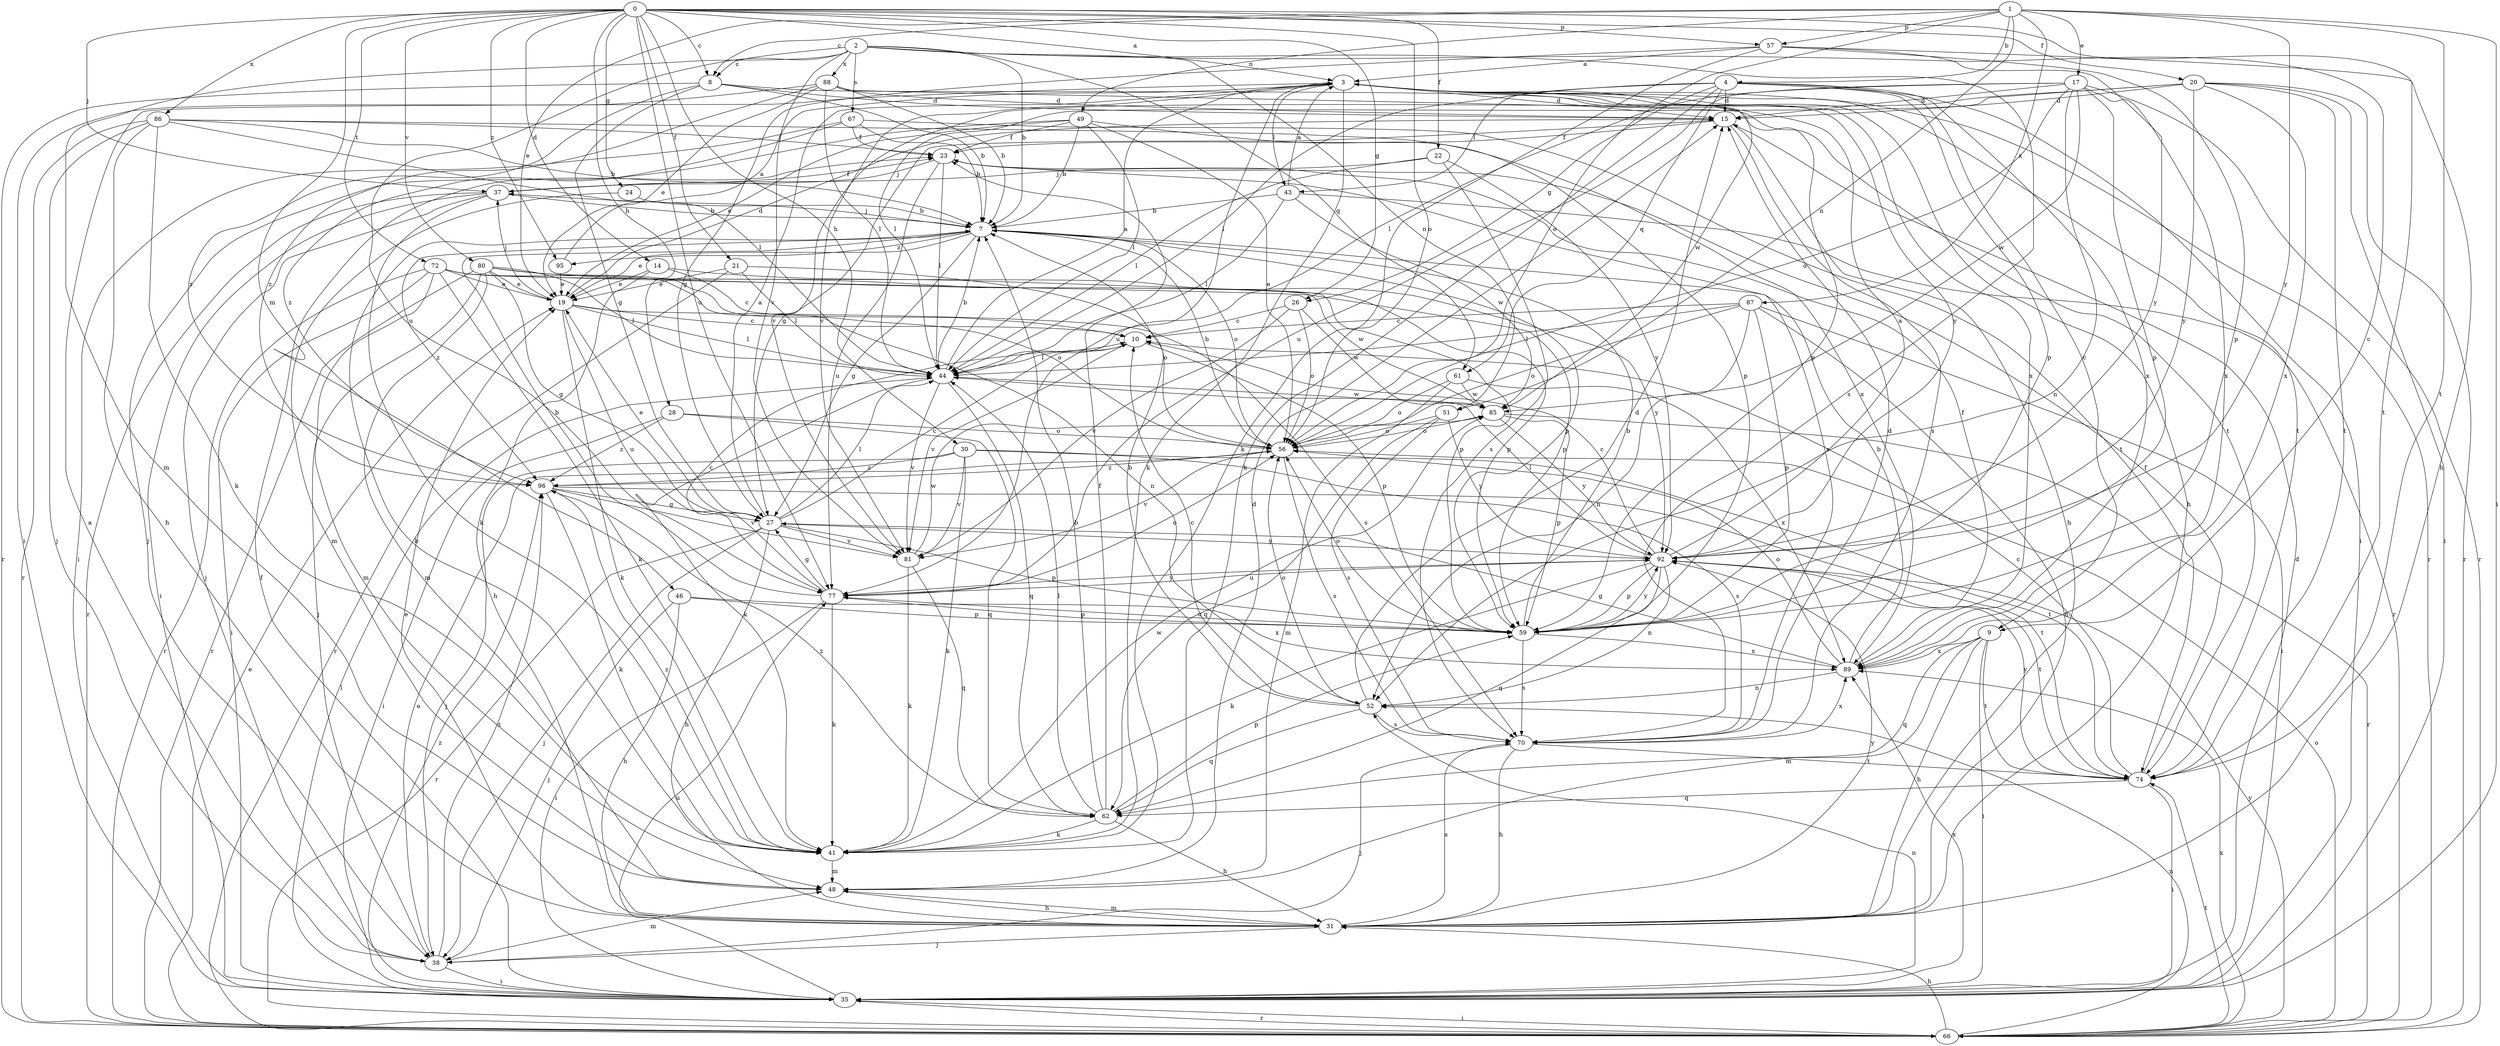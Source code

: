 strict digraph  {
0;
1;
2;
3;
4;
7;
8;
9;
10;
14;
15;
17;
19;
20;
21;
22;
23;
24;
26;
27;
28;
30;
31;
35;
37;
38;
41;
43;
44;
46;
48;
49;
51;
52;
56;
57;
59;
61;
62;
66;
67;
70;
72;
74;
77;
80;
81;
85;
86;
87;
88;
89;
92;
95;
96;
0 -> 3  [label=a];
0 -> 8  [label=c];
0 -> 14  [label=d];
0 -> 20  [label=f];
0 -> 21  [label=f];
0 -> 22  [label=f];
0 -> 24  [label=g];
0 -> 26  [label=g];
0 -> 28  [label=h];
0 -> 30  [label=h];
0 -> 31  [label=h];
0 -> 37  [label=j];
0 -> 46  [label=m];
0 -> 56  [label=o];
0 -> 57  [label=p];
0 -> 72  [label=t];
0 -> 77  [label=u];
0 -> 80  [label=v];
0 -> 86  [label=x];
0 -> 95  [label=z];
1 -> 4  [label=b];
1 -> 8  [label=c];
1 -> 17  [label=e];
1 -> 19  [label=e];
1 -> 35  [label=i];
1 -> 49  [label=n];
1 -> 51  [label=n];
1 -> 56  [label=o];
1 -> 57  [label=p];
1 -> 74  [label=t];
1 -> 87  [label=x];
1 -> 92  [label=y];
2 -> 7  [label=b];
2 -> 8  [label=c];
2 -> 9  [label=c];
2 -> 48  [label=m];
2 -> 51  [label=n];
2 -> 61  [label=q];
2 -> 67  [label=s];
2 -> 70  [label=s];
2 -> 77  [label=u];
2 -> 81  [label=v];
2 -> 88  [label=x];
3 -> 15  [label=d];
3 -> 31  [label=h];
3 -> 41  [label=k];
3 -> 43  [label=l];
3 -> 66  [label=r];
3 -> 74  [label=t];
3 -> 77  [label=u];
3 -> 81  [label=v];
3 -> 85  [label=w];
3 -> 89  [label=x];
3 -> 92  [label=y];
4 -> 9  [label=c];
4 -> 15  [label=d];
4 -> 26  [label=g];
4 -> 35  [label=i];
4 -> 41  [label=k];
4 -> 43  [label=l];
4 -> 44  [label=l];
4 -> 59  [label=p];
4 -> 61  [label=q];
4 -> 89  [label=x];
7 -> 19  [label=e];
7 -> 27  [label=g];
7 -> 37  [label=j];
7 -> 56  [label=o];
7 -> 59  [label=p];
7 -> 95  [label=z];
7 -> 96  [label=z];
8 -> 7  [label=b];
8 -> 15  [label=d];
8 -> 27  [label=g];
8 -> 66  [label=r];
8 -> 74  [label=t];
8 -> 96  [label=z];
9 -> 31  [label=h];
9 -> 35  [label=i];
9 -> 48  [label=m];
9 -> 62  [label=q];
9 -> 74  [label=t];
9 -> 89  [label=x];
10 -> 44  [label=l];
10 -> 59  [label=p];
10 -> 81  [label=v];
14 -> 10  [label=c];
14 -> 19  [label=e];
14 -> 31  [label=h];
14 -> 59  [label=p];
15 -> 23  [label=f];
15 -> 27  [label=g];
15 -> 31  [label=h];
15 -> 70  [label=s];
17 -> 15  [label=d];
17 -> 44  [label=l];
17 -> 52  [label=n];
17 -> 56  [label=o];
17 -> 59  [label=p];
17 -> 66  [label=r];
17 -> 77  [label=u];
17 -> 85  [label=w];
17 -> 89  [label=x];
19 -> 10  [label=c];
19 -> 15  [label=d];
19 -> 37  [label=j];
19 -> 41  [label=k];
19 -> 44  [label=l];
19 -> 70  [label=s];
19 -> 77  [label=u];
20 -> 15  [label=d];
20 -> 35  [label=i];
20 -> 44  [label=l];
20 -> 66  [label=r];
20 -> 74  [label=t];
20 -> 81  [label=v];
20 -> 89  [label=x];
20 -> 92  [label=y];
21 -> 19  [label=e];
21 -> 44  [label=l];
21 -> 56  [label=o];
21 -> 66  [label=r];
22 -> 37  [label=j];
22 -> 44  [label=l];
22 -> 70  [label=s];
22 -> 92  [label=y];
23 -> 37  [label=j];
23 -> 44  [label=l];
23 -> 70  [label=s];
23 -> 77  [label=u];
24 -> 7  [label=b];
24 -> 48  [label=m];
26 -> 10  [label=c];
26 -> 56  [label=o];
26 -> 81  [label=v];
26 -> 85  [label=w];
27 -> 3  [label=a];
27 -> 10  [label=c];
27 -> 19  [label=e];
27 -> 31  [label=h];
27 -> 38  [label=j];
27 -> 44  [label=l];
27 -> 59  [label=p];
27 -> 66  [label=r];
27 -> 81  [label=v];
27 -> 92  [label=y];
28 -> 35  [label=i];
28 -> 56  [label=o];
28 -> 62  [label=q];
28 -> 96  [label=z];
30 -> 38  [label=j];
30 -> 41  [label=k];
30 -> 70  [label=s];
30 -> 74  [label=t];
30 -> 81  [label=v];
30 -> 96  [label=z];
31 -> 19  [label=e];
31 -> 38  [label=j];
31 -> 48  [label=m];
31 -> 70  [label=s];
31 -> 92  [label=y];
35 -> 15  [label=d];
35 -> 23  [label=f];
35 -> 44  [label=l];
35 -> 52  [label=n];
35 -> 66  [label=r];
35 -> 77  [label=u];
35 -> 89  [label=x];
35 -> 96  [label=z];
37 -> 7  [label=b];
37 -> 23  [label=f];
37 -> 35  [label=i];
37 -> 38  [label=j];
37 -> 41  [label=k];
37 -> 66  [label=r];
38 -> 3  [label=a];
38 -> 35  [label=i];
38 -> 48  [label=m];
38 -> 56  [label=o];
38 -> 96  [label=z];
41 -> 7  [label=b];
41 -> 48  [label=m];
41 -> 85  [label=w];
41 -> 96  [label=z];
43 -> 3  [label=a];
43 -> 7  [label=b];
43 -> 44  [label=l];
43 -> 66  [label=r];
43 -> 85  [label=w];
44 -> 3  [label=a];
44 -> 7  [label=b];
44 -> 41  [label=k];
44 -> 62  [label=q];
44 -> 81  [label=v];
44 -> 85  [label=w];
46 -> 31  [label=h];
46 -> 38  [label=j];
46 -> 59  [label=p];
46 -> 89  [label=x];
48 -> 15  [label=d];
48 -> 31  [label=h];
49 -> 7  [label=b];
49 -> 19  [label=e];
49 -> 23  [label=f];
49 -> 38  [label=j];
49 -> 44  [label=l];
49 -> 56  [label=o];
49 -> 59  [label=p];
51 -> 56  [label=o];
51 -> 62  [label=q];
51 -> 70  [label=s];
51 -> 92  [label=y];
52 -> 7  [label=b];
52 -> 10  [label=c];
52 -> 15  [label=d];
52 -> 56  [label=o];
52 -> 62  [label=q];
52 -> 70  [label=s];
56 -> 7  [label=b];
56 -> 70  [label=s];
56 -> 81  [label=v];
56 -> 96  [label=z];
57 -> 3  [label=a];
57 -> 27  [label=g];
57 -> 41  [label=k];
57 -> 59  [label=p];
57 -> 74  [label=t];
57 -> 92  [label=y];
59 -> 7  [label=b];
59 -> 56  [label=o];
59 -> 70  [label=s];
59 -> 77  [label=u];
59 -> 89  [label=x];
59 -> 92  [label=y];
61 -> 48  [label=m];
61 -> 56  [label=o];
61 -> 85  [label=w];
61 -> 89  [label=x];
62 -> 7  [label=b];
62 -> 23  [label=f];
62 -> 31  [label=h];
62 -> 41  [label=k];
62 -> 44  [label=l];
62 -> 59  [label=p];
62 -> 96  [label=z];
66 -> 19  [label=e];
66 -> 31  [label=h];
66 -> 35  [label=i];
66 -> 52  [label=n];
66 -> 56  [label=o];
66 -> 74  [label=t];
66 -> 89  [label=x];
66 -> 92  [label=y];
67 -> 7  [label=b];
67 -> 23  [label=f];
67 -> 35  [label=i];
67 -> 74  [label=t];
67 -> 96  [label=z];
70 -> 15  [label=d];
70 -> 31  [label=h];
70 -> 38  [label=j];
70 -> 74  [label=t];
70 -> 89  [label=x];
72 -> 19  [label=e];
72 -> 35  [label=i];
72 -> 41  [label=k];
72 -> 48  [label=m];
72 -> 52  [label=n];
72 -> 59  [label=p];
72 -> 66  [label=r];
72 -> 92  [label=y];
74 -> 10  [label=c];
74 -> 23  [label=f];
74 -> 35  [label=i];
74 -> 62  [label=q];
74 -> 92  [label=y];
77 -> 7  [label=b];
77 -> 10  [label=c];
77 -> 27  [label=g];
77 -> 35  [label=i];
77 -> 41  [label=k];
77 -> 56  [label=o];
77 -> 59  [label=p];
77 -> 92  [label=y];
80 -> 19  [label=e];
80 -> 27  [label=g];
80 -> 38  [label=j];
80 -> 44  [label=l];
80 -> 48  [label=m];
80 -> 56  [label=o];
80 -> 59  [label=p];
80 -> 66  [label=r];
80 -> 85  [label=w];
81 -> 41  [label=k];
81 -> 62  [label=q];
81 -> 85  [label=w];
85 -> 56  [label=o];
85 -> 59  [label=p];
85 -> 66  [label=r];
85 -> 92  [label=y];
86 -> 7  [label=b];
86 -> 23  [label=f];
86 -> 31  [label=h];
86 -> 38  [label=j];
86 -> 41  [label=k];
86 -> 44  [label=l];
86 -> 66  [label=r];
86 -> 89  [label=x];
87 -> 10  [label=c];
87 -> 31  [label=h];
87 -> 35  [label=i];
87 -> 44  [label=l];
87 -> 52  [label=n];
87 -> 56  [label=o];
87 -> 59  [label=p];
88 -> 7  [label=b];
88 -> 15  [label=d];
88 -> 19  [label=e];
88 -> 35  [label=i];
88 -> 44  [label=l];
88 -> 59  [label=p];
88 -> 96  [label=z];
89 -> 7  [label=b];
89 -> 23  [label=f];
89 -> 27  [label=g];
89 -> 52  [label=n];
89 -> 56  [label=o];
92 -> 3  [label=a];
92 -> 10  [label=c];
92 -> 41  [label=k];
92 -> 44  [label=l];
92 -> 52  [label=n];
92 -> 59  [label=p];
92 -> 62  [label=q];
92 -> 74  [label=t];
92 -> 77  [label=u];
95 -> 3  [label=a];
95 -> 19  [label=e];
96 -> 27  [label=g];
96 -> 41  [label=k];
96 -> 74  [label=t];
96 -> 81  [label=v];
}
